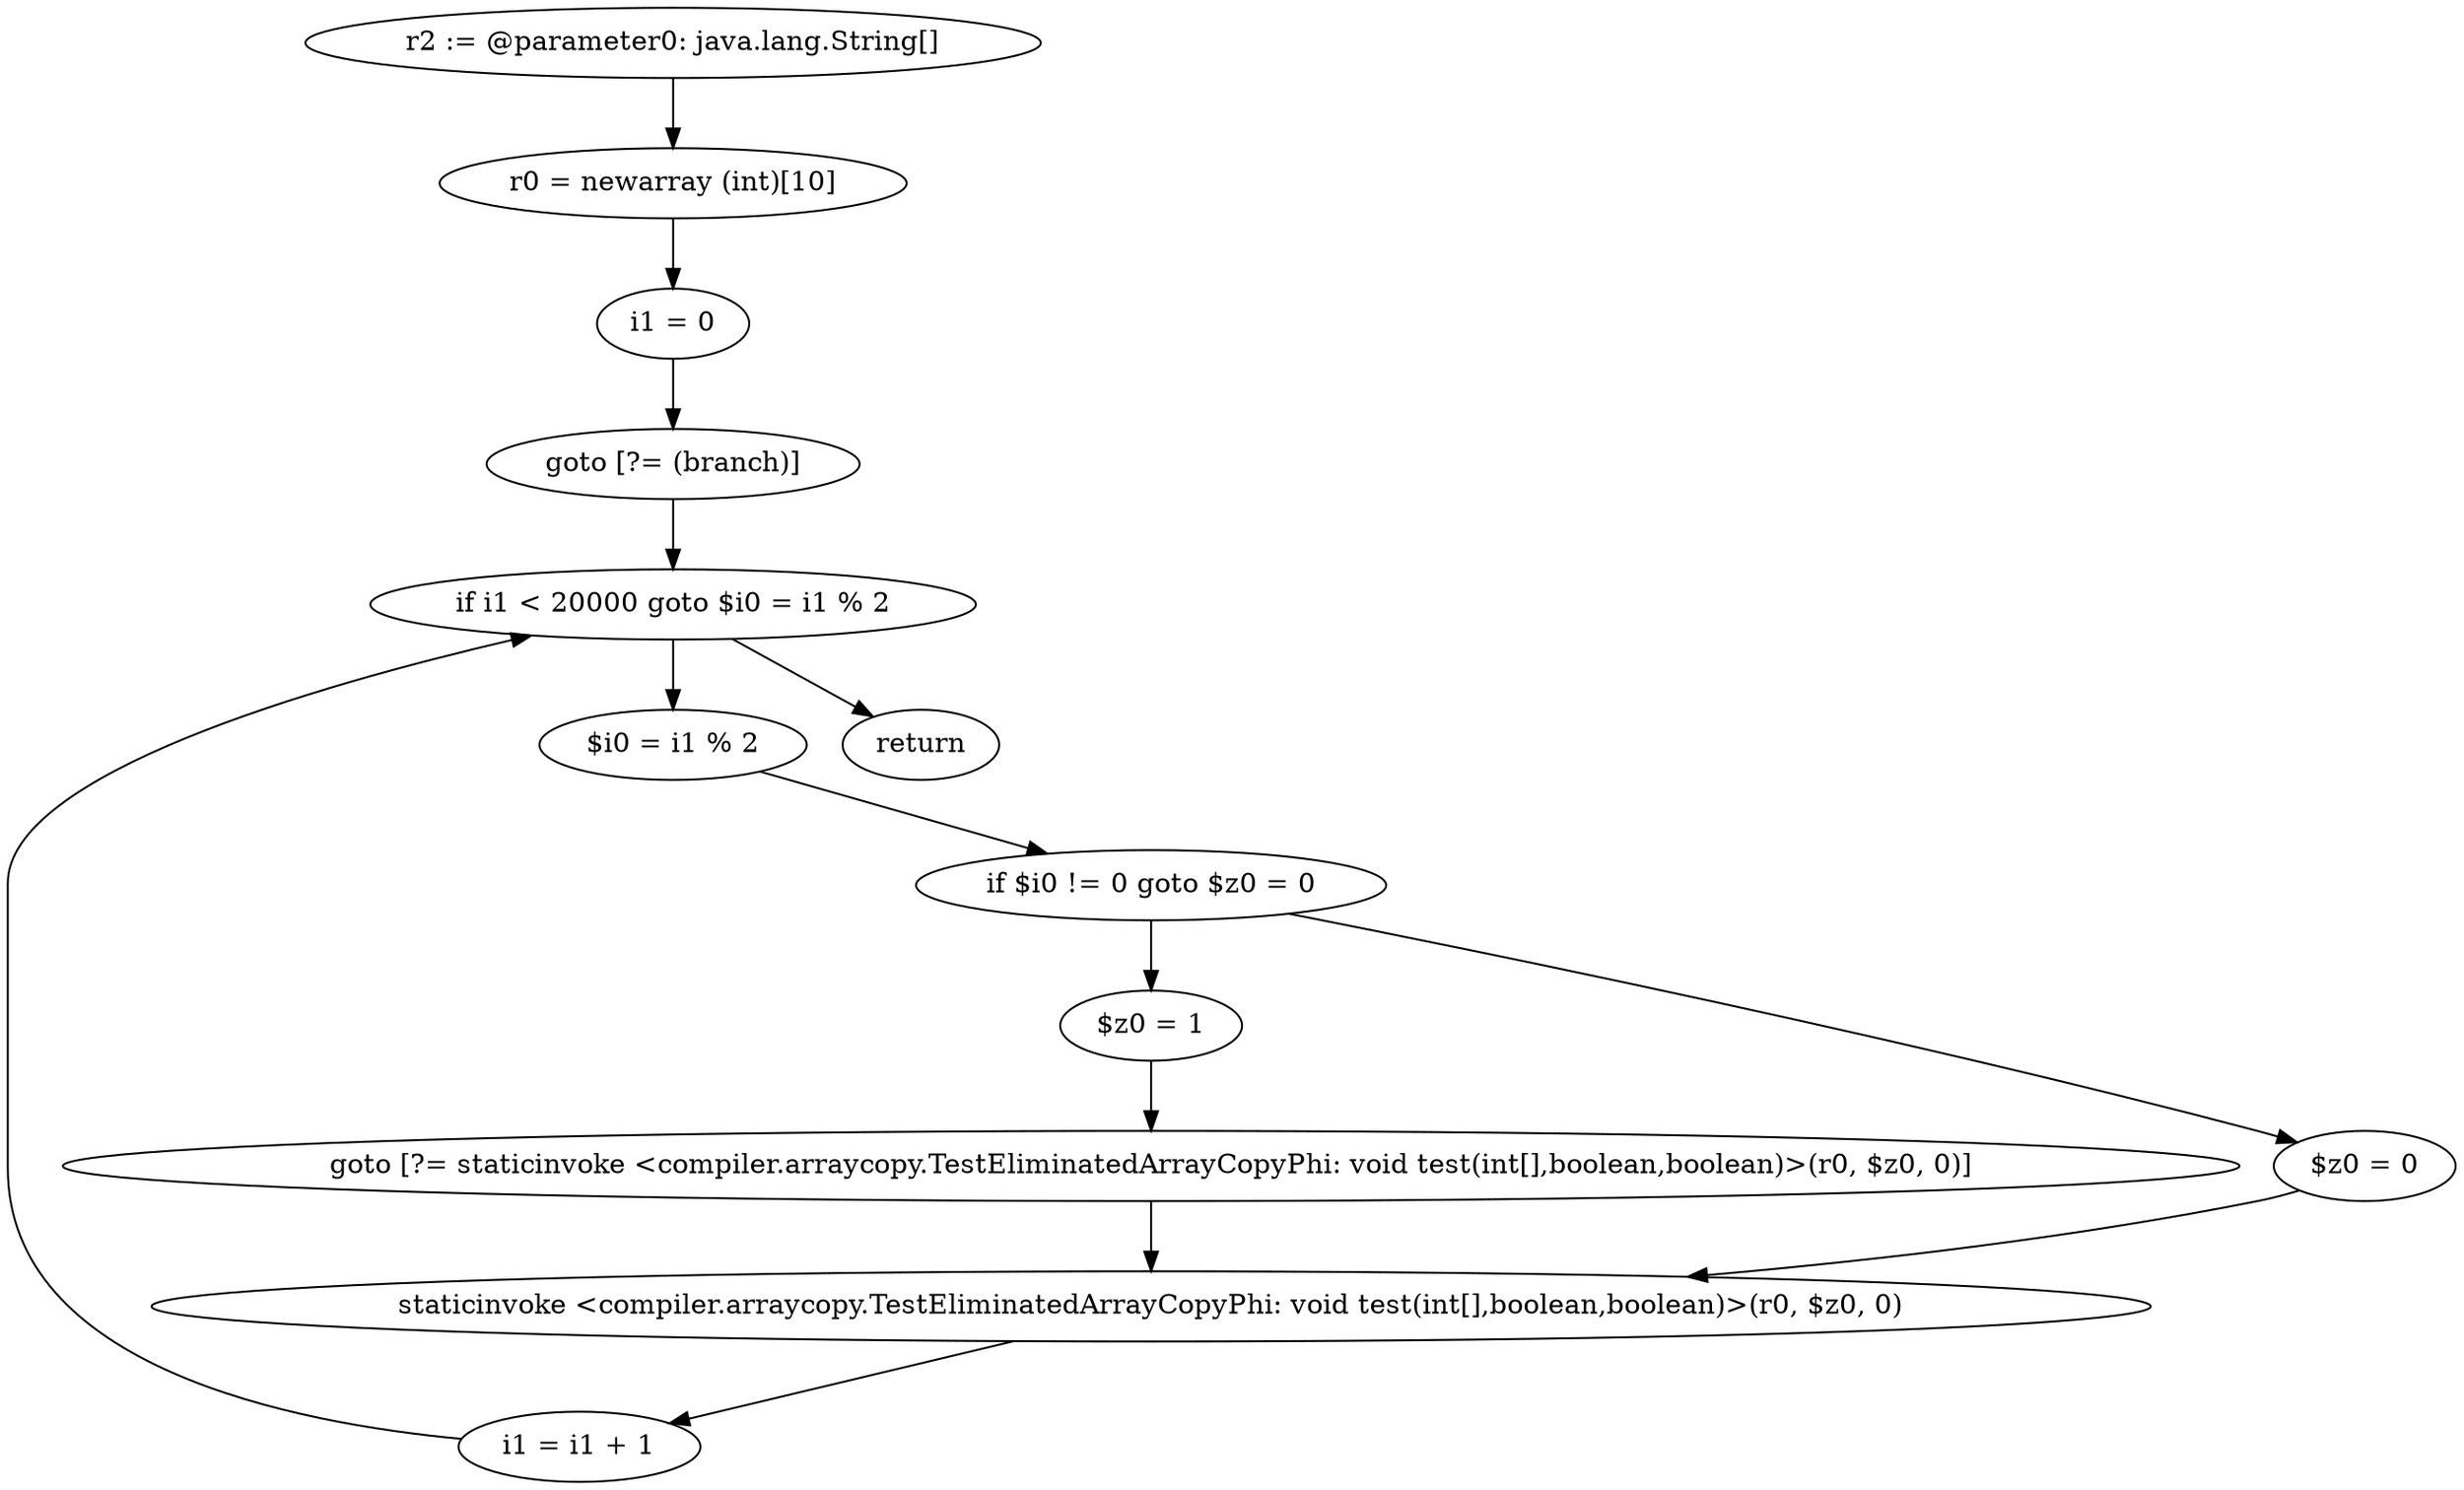 digraph "unitGraph" {
    "r2 := @parameter0: java.lang.String[]"
    "r0 = newarray (int)[10]"
    "i1 = 0"
    "goto [?= (branch)]"
    "$i0 = i1 % 2"
    "if $i0 != 0 goto $z0 = 0"
    "$z0 = 1"
    "goto [?= staticinvoke <compiler.arraycopy.TestEliminatedArrayCopyPhi: void test(int[],boolean,boolean)>(r0, $z0, 0)]"
    "$z0 = 0"
    "staticinvoke <compiler.arraycopy.TestEliminatedArrayCopyPhi: void test(int[],boolean,boolean)>(r0, $z0, 0)"
    "i1 = i1 + 1"
    "if i1 < 20000 goto $i0 = i1 % 2"
    "return"
    "r2 := @parameter0: java.lang.String[]"->"r0 = newarray (int)[10]";
    "r0 = newarray (int)[10]"->"i1 = 0";
    "i1 = 0"->"goto [?= (branch)]";
    "goto [?= (branch)]"->"if i1 < 20000 goto $i0 = i1 % 2";
    "$i0 = i1 % 2"->"if $i0 != 0 goto $z0 = 0";
    "if $i0 != 0 goto $z0 = 0"->"$z0 = 1";
    "if $i0 != 0 goto $z0 = 0"->"$z0 = 0";
    "$z0 = 1"->"goto [?= staticinvoke <compiler.arraycopy.TestEliminatedArrayCopyPhi: void test(int[],boolean,boolean)>(r0, $z0, 0)]";
    "goto [?= staticinvoke <compiler.arraycopy.TestEliminatedArrayCopyPhi: void test(int[],boolean,boolean)>(r0, $z0, 0)]"->"staticinvoke <compiler.arraycopy.TestEliminatedArrayCopyPhi: void test(int[],boolean,boolean)>(r0, $z0, 0)";
    "$z0 = 0"->"staticinvoke <compiler.arraycopy.TestEliminatedArrayCopyPhi: void test(int[],boolean,boolean)>(r0, $z0, 0)";
    "staticinvoke <compiler.arraycopy.TestEliminatedArrayCopyPhi: void test(int[],boolean,boolean)>(r0, $z0, 0)"->"i1 = i1 + 1";
    "i1 = i1 + 1"->"if i1 < 20000 goto $i0 = i1 % 2";
    "if i1 < 20000 goto $i0 = i1 % 2"->"return";
    "if i1 < 20000 goto $i0 = i1 % 2"->"$i0 = i1 % 2";
}
